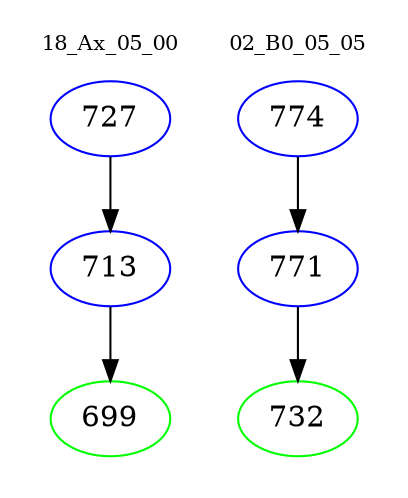 digraph{
subgraph cluster_0 {
color = white
label = "18_Ax_05_00";
fontsize=10;
T0_727 [label="727", color="blue"]
T0_727 -> T0_713 [color="black"]
T0_713 [label="713", color="blue"]
T0_713 -> T0_699 [color="black"]
T0_699 [label="699", color="green"]
}
subgraph cluster_1 {
color = white
label = "02_B0_05_05";
fontsize=10;
T1_774 [label="774", color="blue"]
T1_774 -> T1_771 [color="black"]
T1_771 [label="771", color="blue"]
T1_771 -> T1_732 [color="black"]
T1_732 [label="732", color="green"]
}
}
